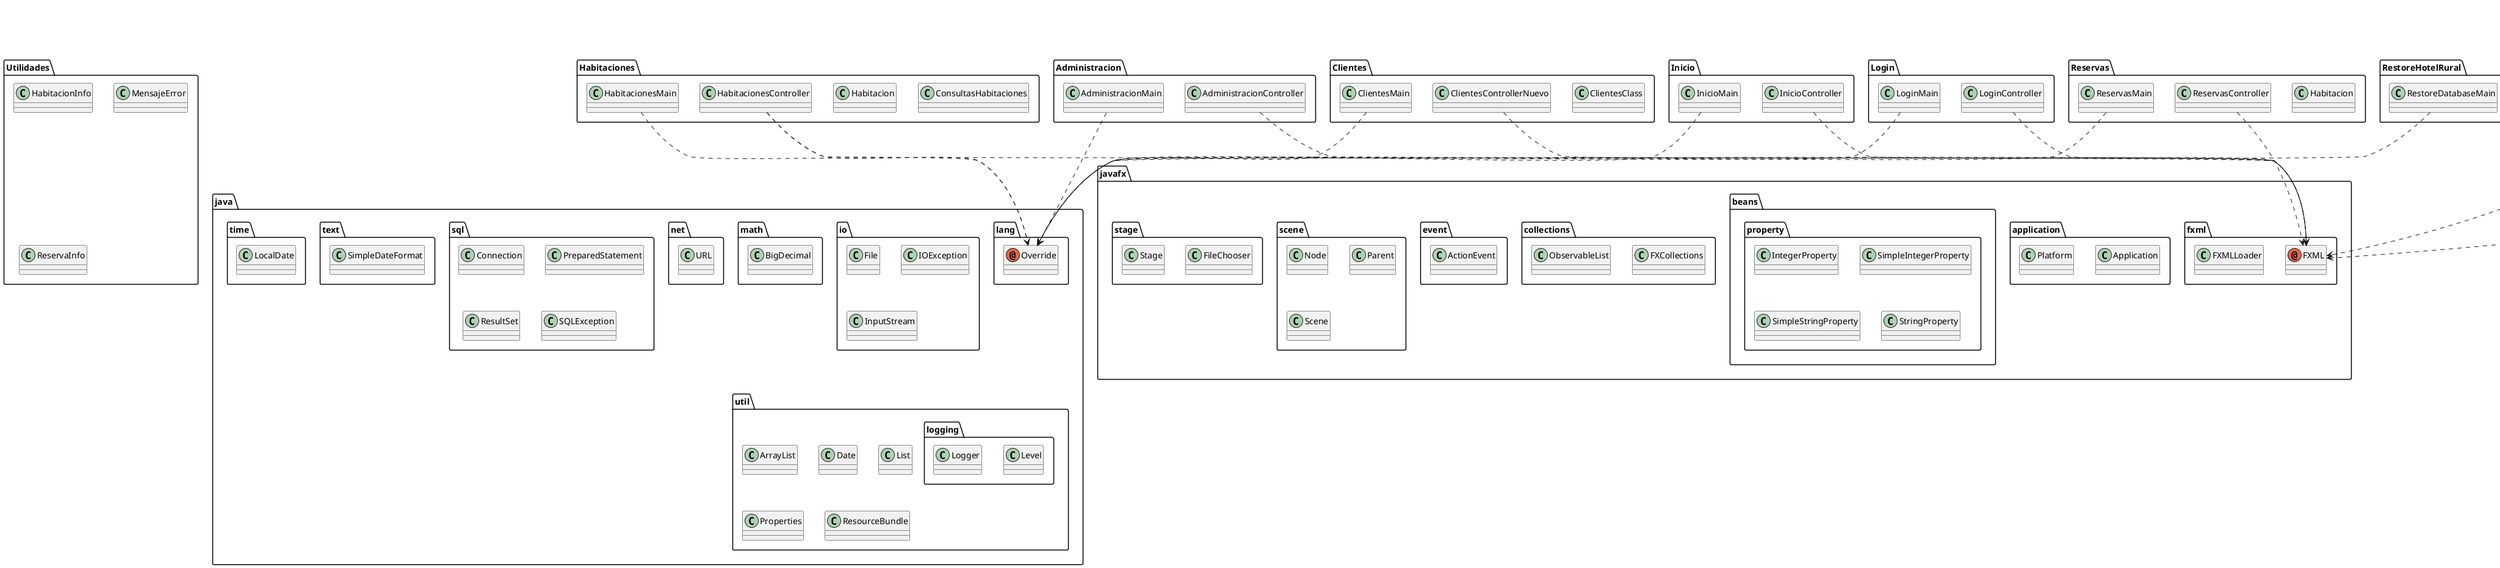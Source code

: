 @startuml
annotation java.lang.Override
annotation javafx.fxml.FXML
class Administracion.AdministracionController
class Administracion.AdministracionMain
class BBDDRural.BBDDController
class BBDDRural.BackupDatabase
class BBDDRural.RestoreDatabase
class Clientes.ClientesClass
class Clientes.ClientesControllerNuevo
class Clientes.ClientesMain
class Habitaciones.ConsultasHabitaciones
class Habitaciones.Habitacion
class Habitaciones.HabitacionesController
class Habitaciones.HabitacionesMain
class Inicio.InicioController
class Inicio.InicioMain
class Login.LoginController
class Login.LoginMain
class Reservas.Habitacion
class Reservas.ReservasController
class Reservas.ReservasMain
class RestoreHotelRural.RestoreDataBaseCont
class RestoreHotelRural.RestoreDatabase
class RestoreHotelRural.RestoreDatabaseMain
class Utilidades.HabitacionInfo
class Utilidades.MensajeError
class Utilidades.ReservaInfo
class com.zaxxer.hikari.HikariConfig
class com.zaxxer.hikari.HikariDataSource
class java.io.File
class java.io.IOException
class java.io.InputStream
class java.math.BigDecimal
class java.net.URL
class java.sql.Connection
class java.sql.PreparedStatement
class java.sql.ResultSet
class java.sql.SQLException
class java.text.SimpleDateFormat
class java.time.LocalDate
class java.util.ArrayList
class java.util.Date
class java.util.List
class java.util.Properties
class java.util.ResourceBundle
class java.util.logging.Level
class java.util.logging.Logger
class javafx.application.Application
class javafx.application.Platform
class javafx.beans.property.IntegerProperty
class javafx.beans.property.SimpleIntegerProperty
class javafx.beans.property.SimpleStringProperty
class javafx.beans.property.StringProperty
class javafx.collections.FXCollections
class javafx.collections.ObservableList
class javafx.event.ActionEvent
class javafx.fxml.FXMLLoader
class javafx.scene.Node
class javafx.scene.Parent
class javafx.scene.Scene
class javafx.stage.FileChooser
class javafx.stage.Stage
class utilidades.BDUtilidades
class utilidades.ClienteInfo
class utilidades.ConfigLoader
class utilidades.DataSourceManager
class utilidades.UsuarioInfo
Administracion.AdministracionController ..> javafx.fxml.FXML
Administracion.AdministracionMain ..> java.lang.Override
BBDDRural.BBDDController ..> javafx.fxml.FXML
Clientes.ClientesControllerNuevo ..> javafx.fxml.FXML
Clientes.ClientesMain ..> java.lang.Override
Habitaciones.HabitacionesController ..> java.lang.Override
Habitaciones.HabitacionesController ..> javafx.fxml.FXML
Habitaciones.HabitacionesMain ..> java.lang.Override
Inicio.InicioController ..> javafx.fxml.FXML
Inicio.InicioMain ..> java.lang.Override
Login.LoginController ..> javafx.fxml.FXML
Login.LoginMain ..> java.lang.Override
Reservas.ReservasController ..> javafx.fxml.FXML
Reservas.ReservasMain ..> java.lang.Override
RestoreHotelRural.RestoreDataBaseCont ..> javafx.fxml.FXML
RestoreHotelRural.RestoreDatabaseMain ..> java.lang.Override
@enduml